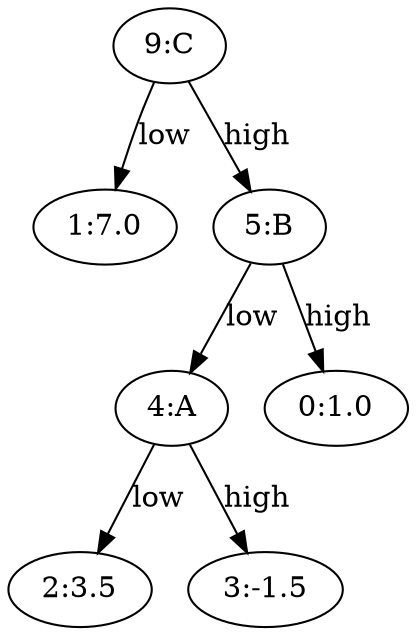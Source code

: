 strict digraph G {
  id99_C [ label="9:C" ];
  id11_7_0 [ label="1:7.0" ];
  id55_B [ label="5:B" ];
  id44_A [ label="4:A" ];
  id00_1_0 [ label="0:1.0" ];
  id22_3_5 [ label="2:3.5" ];
  id33_m1_5 [ label="3:-1.5" ];
  id99_C -> id11_7_0 [ label="low" ];
  id99_C -> id55_B [ label="high" ];
  id55_B -> id44_A [ label="low" ];
  id55_B -> id00_1_0 [ label="high" ];
  id44_A -> id22_3_5 [ label="low" ];
  id44_A -> id33_m1_5 [ label="high" ];
}
